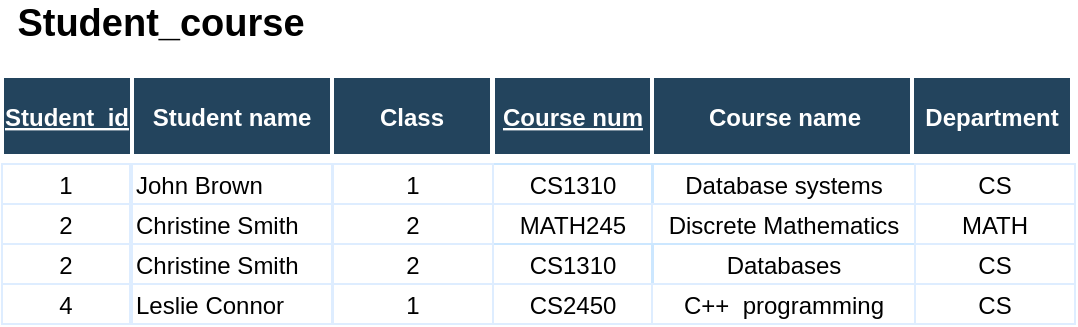 <mxfile version="12.2.2" type="device" pages="1"><diagram name="Page-1" id="8378b5f6-a2b2-b727-a746-972ab9d02e00"><mxGraphModel dx="1092" dy="989" grid="1" gridSize="10" guides="1" tooltips="1" connect="0" arrows="1" fold="1" page="1" pageScale="1.5" pageWidth="1169" pageHeight="827" background="#ffffff" math="0" shadow="0"><root><mxCell id="0"/><mxCell id="1" parent="0"/><mxCell id="75" value="John Brown" style="align=left;strokeColor=#DEEDFF" parent="1" vertex="1"><mxGeometry x="127" y="420" width="100" height="20" as="geometry"/></mxCell><mxCell id="76" value="CS1310" style="strokeColor=#CCE7FF;fillColor=none;" parent="1" vertex="1"><mxGeometry x="307.5" y="420.0" width="80.0" height="20" as="geometry"/></mxCell><mxCell id="77" value="Database systems" style="strokeColor=#CCE7FF;fillColor=none;" parent="1" vertex="1"><mxGeometry x="387" y="420" width="132" height="20" as="geometry"/></mxCell><mxCell id="78" value="CS" style="strokeColor=#DEEDFF" parent="1" vertex="1"><mxGeometry x="518.5" y="420" width="80.0" height="20" as="geometry"/></mxCell><mxCell id="80" value="Christine Smith" style="align=left;strokeColor=#DEEDFF" parent="1" vertex="1"><mxGeometry x="127" y="440" width="100" height="20" as="geometry"/></mxCell><mxCell id="81" value="MATH245" style="strokeColor=#DEEDFF" parent="1" vertex="1"><mxGeometry x="307.5" y="440.0" width="80.0" height="20" as="geometry"/></mxCell><mxCell id="82" value="Discrete Mathematics" style="strokeColor=#DEEDFF" parent="1" vertex="1"><mxGeometry x="387" y="440" width="132" height="20" as="geometry"/></mxCell><mxCell id="83" value="MATH" style="strokeColor=#DEEDFF" parent="1" vertex="1"><mxGeometry x="518.5" y="440.0" width="80.0" height="20" as="geometry"/></mxCell><mxCell id="85" value="Christine Smith" style="align=left;strokeColor=#DEEDFF" parent="1" vertex="1"><mxGeometry x="127" y="460" width="100" height="20" as="geometry"/></mxCell><mxCell id="86" value="CS1310" style="strokeColor=#CCE7FF;fillColor=none;" parent="1" vertex="1"><mxGeometry x="307.5" y="460.0" width="80.0" height="20" as="geometry"/></mxCell><mxCell id="87" value="Databases" style="strokeColor=#CCE7FF;fillColor=none;" parent="1" vertex="1"><mxGeometry x="387" y="460" width="132" height="20" as="geometry"/></mxCell><mxCell id="88" value="CS" style="strokeColor=#DEEDFF" parent="1" vertex="1"><mxGeometry x="518.5" y="460.0" width="80.0" height="20" as="geometry"/></mxCell><mxCell id="90" value="Leslie Connor" style="align=left;strokeColor=#DEEDFF" parent="1" vertex="1"><mxGeometry x="127" y="480" width="100" height="20" as="geometry"/></mxCell><mxCell id="91" value="CS2450" style="strokeColor=#DEEDFF" parent="1" vertex="1"><mxGeometry x="307.5" y="480.0" width="80.0" height="20" as="geometry"/></mxCell><mxCell id="92" value="C++  programming" style="strokeColor=#DEEDFF" parent="1" vertex="1"><mxGeometry x="387" y="480" width="132" height="20" as="geometry"/></mxCell><mxCell id="93" value="CS" style="strokeColor=#DEEDFF" parent="1" vertex="1"><mxGeometry x="518.5" y="480.0" width="80.0" height="20" as="geometry"/></mxCell><mxCell id="2" value="Student name" style="fillColor=#23445D;strokeColor=#FFFFFF;strokeWidth=2;fontColor=#FFFFFF;fontStyle=1" parent="1" vertex="1"><mxGeometry x="127" y="376" width="100" height="40" as="geometry"/></mxCell><mxCell id="12" value="Course num" style="fillColor=#23445D;strokeColor=#FFFFFF;strokeWidth=2;fontColor=#FFFFFF;fontStyle=5" parent="1" vertex="1"><mxGeometry x="307.5" y="376.0" width="80.0" height="40.0" as="geometry"/></mxCell><mxCell id="13" value="Course name" style="fillColor=#23445D;strokeColor=#FFFFFF;strokeWidth=2;fontColor=#FFFFFF;fontStyle=1" parent="1" vertex="1"><mxGeometry x="387" y="376" width="133" height="40" as="geometry"/></mxCell><mxCell id="14" value="Department" style="fillColor=#23445D;strokeColor=#FFFFFF;strokeWidth=2;fontColor=#FFFFFF;fontStyle=1" parent="1" vertex="1"><mxGeometry x="517" y="376.0" width="80.0" height="40.0" as="geometry"/></mxCell><mxCell id="1an4PyrDZiuNtEHsmYrM-282" value="1" style="strokeColor=#DEEDFF" parent="1" vertex="1"><mxGeometry x="227.5" y="420" width="80.0" height="20" as="geometry"/></mxCell><mxCell id="1an4PyrDZiuNtEHsmYrM-283" value="2" style="strokeColor=#DEEDFF" parent="1" vertex="1"><mxGeometry x="227.5" y="440.0" width="80.0" height="20" as="geometry"/></mxCell><mxCell id="1an4PyrDZiuNtEHsmYrM-284" value="2" style="strokeColor=#DEEDFF" parent="1" vertex="1"><mxGeometry x="227.5" y="460.0" width="80.0" height="20" as="geometry"/></mxCell><mxCell id="1an4PyrDZiuNtEHsmYrM-285" value="1" style="strokeColor=#DEEDFF" parent="1" vertex="1"><mxGeometry x="227.5" y="480.0" width="80.0" height="20" as="geometry"/></mxCell><mxCell id="1an4PyrDZiuNtEHsmYrM-306" value="Class" style="fillColor=#23445D;strokeColor=#FFFFFF;strokeWidth=2;fontColor=#FFFFFF;fontStyle=1" parent="1" vertex="1"><mxGeometry x="227" y="376.0" width="80.0" height="40.0" as="geometry"/></mxCell><mxCell id="YJMqp7q1rqoraUsKvzo1-93" value="Student_course" style="text;html=1;strokeColor=none;fillColor=none;align=center;verticalAlign=middle;whiteSpace=wrap;rounded=0;fontSize=19;fontStyle=1" parent="1" vertex="1"><mxGeometry x="70" y="340" width="143" height="20" as="geometry"/></mxCell><mxCell id="pt02mc1mDiVBBJ6BWTSa-93" value="1" style="strokeColor=#DEEDFF" parent="1" vertex="1"><mxGeometry x="62.0" y="420" width="64" height="20" as="geometry"/></mxCell><mxCell id="pt02mc1mDiVBBJ6BWTSa-94" value="2" style="strokeColor=#DEEDFF" parent="1" vertex="1"><mxGeometry x="62.0" y="440.0" width="64" height="20" as="geometry"/></mxCell><mxCell id="pt02mc1mDiVBBJ6BWTSa-95" value="2" style="strokeColor=#DEEDFF" parent="1" vertex="1"><mxGeometry x="62.0" y="460.0" width="64" height="20" as="geometry"/></mxCell><mxCell id="pt02mc1mDiVBBJ6BWTSa-96" value="4" style="strokeColor=#DEEDFF" parent="1" vertex="1"><mxGeometry x="62.0" y="480.0" width="64" height="20" as="geometry"/></mxCell><mxCell id="pt02mc1mDiVBBJ6BWTSa-97" value="Student_id" style="fillColor=#23445D;strokeColor=#FFFFFF;strokeWidth=2;fontColor=#FFFFFF;fontStyle=5" parent="1" vertex="1"><mxGeometry x="62" y="376" width="65" height="40" as="geometry"/></mxCell></root></mxGraphModel></diagram></mxfile>